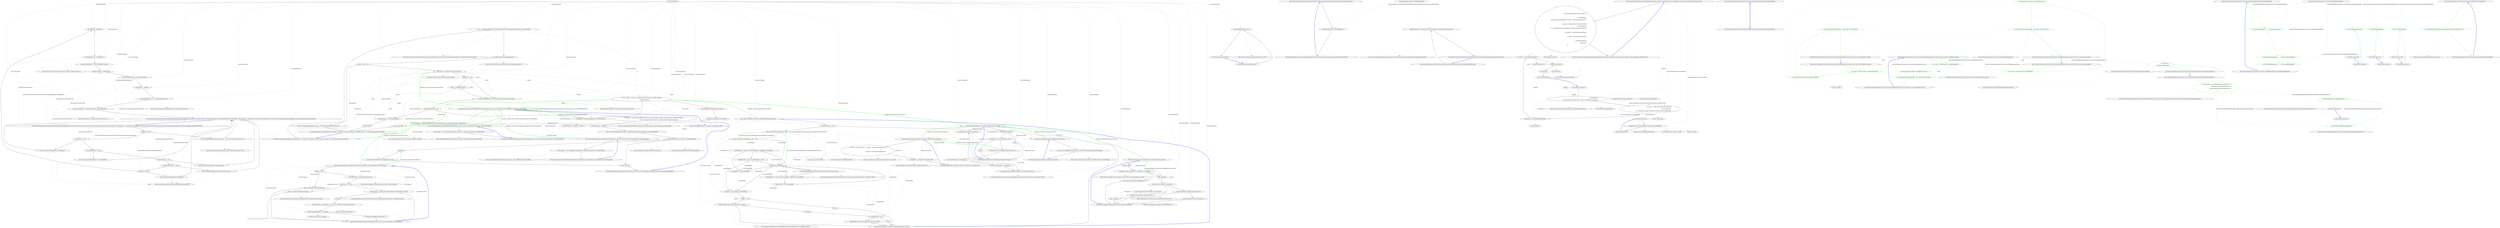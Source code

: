 digraph  {
n155 [label="Nancy.NancyEngine", span=""];
n0 [cluster="Nancy.NancyEngine.NancyEngine(Nancy.Routing.IRequestDispatcher, Nancy.INancyContextFactory, System.Collections.Generic.IEnumerable<Nancy.ErrorHandling.IStatusCodeHandler>, Nancy.Diagnostics.IRequestTracing, Nancy.IStaticContentProvider, Nancy.Responses.Negotiation.IResponseNegotiator, Nancy.Configuration.INancyEnvironment)", label="Entry Nancy.NancyEngine.NancyEngine(Nancy.Routing.IRequestDispatcher, Nancy.INancyContextFactory, System.Collections.Generic.IEnumerable<Nancy.ErrorHandling.IStatusCodeHandler>, Nancy.Diagnostics.IRequestTracing, Nancy.IStaticContentProvider, Nancy.Responses.Negotiation.IResponseNegotiator, Nancy.Configuration.INancyEnvironment)", span="46-46"];
n1 [cluster="Nancy.NancyEngine.NancyEngine(Nancy.Routing.IRequestDispatcher, Nancy.INancyContextFactory, System.Collections.Generic.IEnumerable<Nancy.ErrorHandling.IStatusCodeHandler>, Nancy.Diagnostics.IRequestTracing, Nancy.IStaticContentProvider, Nancy.Responses.Negotiation.IResponseNegotiator, Nancy.Configuration.INancyEnvironment)", label="dispatcher == null", span="54-54"];
n3 [cluster="Nancy.NancyEngine.NancyEngine(Nancy.Routing.IRequestDispatcher, Nancy.INancyContextFactory, System.Collections.Generic.IEnumerable<Nancy.ErrorHandling.IStatusCodeHandler>, Nancy.Diagnostics.IRequestTracing, Nancy.IStaticContentProvider, Nancy.Responses.Negotiation.IResponseNegotiator, Nancy.Configuration.INancyEnvironment)", label="contextFactory == null", span="59-59"];
n5 [cluster="Nancy.NancyEngine.NancyEngine(Nancy.Routing.IRequestDispatcher, Nancy.INancyContextFactory, System.Collections.Generic.IEnumerable<Nancy.ErrorHandling.IStatusCodeHandler>, Nancy.Diagnostics.IRequestTracing, Nancy.IStaticContentProvider, Nancy.Responses.Negotiation.IResponseNegotiator, Nancy.Configuration.INancyEnvironment)", label="statusCodeHandlers == null", span="64-64"];
n7 [cluster="Nancy.NancyEngine.NancyEngine(Nancy.Routing.IRequestDispatcher, Nancy.INancyContextFactory, System.Collections.Generic.IEnumerable<Nancy.ErrorHandling.IStatusCodeHandler>, Nancy.Diagnostics.IRequestTracing, Nancy.IStaticContentProvider, Nancy.Responses.Negotiation.IResponseNegotiator, Nancy.Configuration.INancyEnvironment)", label="requestTracing == null", span="69-69"];
n9 [cluster="Nancy.NancyEngine.NancyEngine(Nancy.Routing.IRequestDispatcher, Nancy.INancyContextFactory, System.Collections.Generic.IEnumerable<Nancy.ErrorHandling.IStatusCodeHandler>, Nancy.Diagnostics.IRequestTracing, Nancy.IStaticContentProvider, Nancy.Responses.Negotiation.IResponseNegotiator, Nancy.Configuration.INancyEnvironment)", label="staticContentProvider == null", span="74-74"];
n11 [cluster="Nancy.NancyEngine.NancyEngine(Nancy.Routing.IRequestDispatcher, Nancy.INancyContextFactory, System.Collections.Generic.IEnumerable<Nancy.ErrorHandling.IStatusCodeHandler>, Nancy.Diagnostics.IRequestTracing, Nancy.IStaticContentProvider, Nancy.Responses.Negotiation.IResponseNegotiator, Nancy.Configuration.INancyEnvironment)", label="negotiator == null", span="79-79"];
n13 [cluster="Nancy.NancyEngine.NancyEngine(Nancy.Routing.IRequestDispatcher, Nancy.INancyContextFactory, System.Collections.Generic.IEnumerable<Nancy.ErrorHandling.IStatusCodeHandler>, Nancy.Diagnostics.IRequestTracing, Nancy.IStaticContentProvider, Nancy.Responses.Negotiation.IResponseNegotiator, Nancy.Configuration.INancyEnvironment)", label="this.dispatcher = dispatcher", span="84-84"];
n14 [cluster="Nancy.NancyEngine.NancyEngine(Nancy.Routing.IRequestDispatcher, Nancy.INancyContextFactory, System.Collections.Generic.IEnumerable<Nancy.ErrorHandling.IStatusCodeHandler>, Nancy.Diagnostics.IRequestTracing, Nancy.IStaticContentProvider, Nancy.Responses.Negotiation.IResponseNegotiator, Nancy.Configuration.INancyEnvironment)", label="this.contextFactory = contextFactory", span="85-85"];
n15 [cluster="Nancy.NancyEngine.NancyEngine(Nancy.Routing.IRequestDispatcher, Nancy.INancyContextFactory, System.Collections.Generic.IEnumerable<Nancy.ErrorHandling.IStatusCodeHandler>, Nancy.Diagnostics.IRequestTracing, Nancy.IStaticContentProvider, Nancy.Responses.Negotiation.IResponseNegotiator, Nancy.Configuration.INancyEnvironment)", label="this.statusCodeHandlers = statusCodeHandlers.ToArray()", span="86-86"];
n16 [cluster="Nancy.NancyEngine.NancyEngine(Nancy.Routing.IRequestDispatcher, Nancy.INancyContextFactory, System.Collections.Generic.IEnumerable<Nancy.ErrorHandling.IStatusCodeHandler>, Nancy.Diagnostics.IRequestTracing, Nancy.IStaticContentProvider, Nancy.Responses.Negotiation.IResponseNegotiator, Nancy.Configuration.INancyEnvironment)", label="this.requestTracing = requestTracing", span="87-87"];
n17 [cluster="Nancy.NancyEngine.NancyEngine(Nancy.Routing.IRequestDispatcher, Nancy.INancyContextFactory, System.Collections.Generic.IEnumerable<Nancy.ErrorHandling.IStatusCodeHandler>, Nancy.Diagnostics.IRequestTracing, Nancy.IStaticContentProvider, Nancy.Responses.Negotiation.IResponseNegotiator, Nancy.Configuration.INancyEnvironment)", label="this.staticContentProvider = staticContentProvider", span="88-88"];
n18 [cluster="Nancy.NancyEngine.NancyEngine(Nancy.Routing.IRequestDispatcher, Nancy.INancyContextFactory, System.Collections.Generic.IEnumerable<Nancy.ErrorHandling.IStatusCodeHandler>, Nancy.Diagnostics.IRequestTracing, Nancy.IStaticContentProvider, Nancy.Responses.Negotiation.IResponseNegotiator, Nancy.Configuration.INancyEnvironment)", label="this.negotiator = negotiator", span="89-89"];
n20 [cluster="Nancy.NancyEngine.NancyEngine(Nancy.Routing.IRequestDispatcher, Nancy.INancyContextFactory, System.Collections.Generic.IEnumerable<Nancy.ErrorHandling.IStatusCodeHandler>, Nancy.Diagnostics.IRequestTracing, Nancy.IStaticContentProvider, Nancy.Responses.Negotiation.IResponseNegotiator, Nancy.Configuration.INancyEnvironment)", label="this.traceConfiguration = environment.GetValue<TraceConfiguration>()", span="91-91"];
n2 [cluster="Nancy.NancyEngine.NancyEngine(Nancy.Routing.IRequestDispatcher, Nancy.INancyContextFactory, System.Collections.Generic.IEnumerable<Nancy.ErrorHandling.IStatusCodeHandler>, Nancy.Diagnostics.IRequestTracing, Nancy.IStaticContentProvider, Nancy.Responses.Negotiation.IResponseNegotiator, Nancy.Configuration.INancyEnvironment)", label="throw new ArgumentNullException(''dispatcher'', ''The resolver parameter cannot be null.'');", span="56-56"];
n4 [cluster="Nancy.NancyEngine.NancyEngine(Nancy.Routing.IRequestDispatcher, Nancy.INancyContextFactory, System.Collections.Generic.IEnumerable<Nancy.ErrorHandling.IStatusCodeHandler>, Nancy.Diagnostics.IRequestTracing, Nancy.IStaticContentProvider, Nancy.Responses.Negotiation.IResponseNegotiator, Nancy.Configuration.INancyEnvironment)", label="throw new ArgumentNullException(''contextFactory'');", span="61-61"];
n6 [cluster="Nancy.NancyEngine.NancyEngine(Nancy.Routing.IRequestDispatcher, Nancy.INancyContextFactory, System.Collections.Generic.IEnumerable<Nancy.ErrorHandling.IStatusCodeHandler>, Nancy.Diagnostics.IRequestTracing, Nancy.IStaticContentProvider, Nancy.Responses.Negotiation.IResponseNegotiator, Nancy.Configuration.INancyEnvironment)", label="throw new ArgumentNullException(''statusCodeHandlers'');", span="66-66"];
n8 [cluster="Nancy.NancyEngine.NancyEngine(Nancy.Routing.IRequestDispatcher, Nancy.INancyContextFactory, System.Collections.Generic.IEnumerable<Nancy.ErrorHandling.IStatusCodeHandler>, Nancy.Diagnostics.IRequestTracing, Nancy.IStaticContentProvider, Nancy.Responses.Negotiation.IResponseNegotiator, Nancy.Configuration.INancyEnvironment)", label="throw new ArgumentNullException(''requestTracing'');", span="71-71"];
n10 [cluster="Nancy.NancyEngine.NancyEngine(Nancy.Routing.IRequestDispatcher, Nancy.INancyContextFactory, System.Collections.Generic.IEnumerable<Nancy.ErrorHandling.IStatusCodeHandler>, Nancy.Diagnostics.IRequestTracing, Nancy.IStaticContentProvider, Nancy.Responses.Negotiation.IResponseNegotiator, Nancy.Configuration.INancyEnvironment)", label="throw new ArgumentNullException(''staticContentProvider'');", span="76-76"];
n12 [cluster="Nancy.NancyEngine.NancyEngine(Nancy.Routing.IRequestDispatcher, Nancy.INancyContextFactory, System.Collections.Generic.IEnumerable<Nancy.ErrorHandling.IStatusCodeHandler>, Nancy.Diagnostics.IRequestTracing, Nancy.IStaticContentProvider, Nancy.Responses.Negotiation.IResponseNegotiator, Nancy.Configuration.INancyEnvironment)", label="throw new ArgumentNullException(''negotiator'');", span="81-81"];
n24 [cluster="System.Collections.Generic.IEnumerable<TSource>.ToArray<TSource>()", label="Entry System.Collections.Generic.IEnumerable<TSource>.ToArray<TSource>()", span="0-0"];
n19 [cluster="Nancy.NancyEngine.NancyEngine(Nancy.Routing.IRequestDispatcher, Nancy.INancyContextFactory, System.Collections.Generic.IEnumerable<Nancy.ErrorHandling.IStatusCodeHandler>, Nancy.Diagnostics.IRequestTracing, Nancy.IStaticContentProvider, Nancy.Responses.Negotiation.IResponseNegotiator, Nancy.Configuration.INancyEnvironment)", label="this.engineDisposedCts = new CancellationTokenSource()", span="90-90"];
n25 [cluster="System.Threading.CancellationTokenSource.CancellationTokenSource()", label="Entry System.Threading.CancellationTokenSource.CancellationTokenSource()", span="0-0"];
n21 [cluster="Nancy.NancyEngine.NancyEngine(Nancy.Routing.IRequestDispatcher, Nancy.INancyContextFactory, System.Collections.Generic.IEnumerable<Nancy.ErrorHandling.IStatusCodeHandler>, Nancy.Diagnostics.IRequestTracing, Nancy.IStaticContentProvider, Nancy.Responses.Negotiation.IResponseNegotiator, Nancy.Configuration.INancyEnvironment)", label="Exit Nancy.NancyEngine.NancyEngine(Nancy.Routing.IRequestDispatcher, Nancy.INancyContextFactory, System.Collections.Generic.IEnumerable<Nancy.ErrorHandling.IStatusCodeHandler>, Nancy.Diagnostics.IRequestTracing, Nancy.IStaticContentProvider, Nancy.Responses.Negotiation.IResponseNegotiator, Nancy.Configuration.INancyEnvironment)", span="46-46"];
n23 [cluster="System.ArgumentNullException.ArgumentNullException(string)", label="Entry System.ArgumentNullException.ArgumentNullException(string)", span="0-0"];
n22 [cluster="System.ArgumentNullException.ArgumentNullException(string, string)", label="Entry System.ArgumentNullException.ArgumentNullException(string, string)", span="0-0"];
n26 [cluster="Nancy.Configuration.INancyEnvironment.GetValue<T>()", label="Entry Nancy.Configuration.INancyEnvironment.GetValue<T>()", span="26-26"];
n27 [cluster="Nancy.NancyEngine.HandleRequest(Nancy.Request, System.Func<Nancy.NancyContext, Nancy.NancyContext>, System.Threading.CancellationToken)", label="Entry Nancy.NancyEngine.HandleRequest(Nancy.Request, System.Func<Nancy.NancyContext, Nancy.NancyContext>, System.Threading.CancellationToken)", span="107-107"];
n28 [cluster="Nancy.NancyEngine.HandleRequest(Nancy.Request, System.Func<Nancy.NancyContext, Nancy.NancyContext>, System.Threading.CancellationToken)", label="var cts = CancellationTokenSource.CreateLinkedTokenSource(this.engineDisposedCts.Token, cancellationToken)", span="109-109"];
n30 [cluster="Nancy.NancyEngine.HandleRequest(Nancy.Request, System.Func<Nancy.NancyContext, Nancy.NancyContext>, System.Threading.CancellationToken)", label="request == null", span="113-113"];
n32 [cluster="Nancy.NancyEngine.HandleRequest(Nancy.Request, System.Func<Nancy.NancyContext, Nancy.NancyContext>, System.Threading.CancellationToken)", label="var context = this.contextFactory.Create(request)", span="118-118"];
n33 [cluster="Nancy.NancyEngine.HandleRequest(Nancy.Request, System.Func<Nancy.NancyContext, Nancy.NancyContext>, System.Threading.CancellationToken)", label="preRequest != null", span="120-120"];
n34 [cluster="Nancy.NancyEngine.HandleRequest(Nancy.Request, System.Func<Nancy.NancyContext, Nancy.NancyContext>, System.Threading.CancellationToken)", label="context = preRequest(context)", span="122-122"];
n29 [cluster="Nancy.NancyEngine.HandleRequest(Nancy.Request, System.Func<Nancy.NancyContext, Nancy.NancyContext>, System.Threading.CancellationToken)", label="cts.Token.ThrowIfCancellationRequested()", span="111-111"];
n45 [cluster="System.Threading.CancellationTokenSource.CreateLinkedTokenSource(System.Threading.CancellationToken, System.Threading.CancellationToken)", label="Entry System.Threading.CancellationTokenSource.CreateLinkedTokenSource(System.Threading.CancellationToken, System.Threading.CancellationToken)", span="0-0"];
n40 [cluster="Nancy.NancyEngine.HandleRequest(Nancy.Request, System.Func<Nancy.NancyContext, Nancy.NancyContext>, System.Threading.CancellationToken)", label="var nancyContext = await this.InvokeRequestLifeCycle(context, cts.Token, pipelines)\r\n                    .ConfigureAwait(false)", span="135-136"];
n46 [cluster="System.Threading.CancellationToken.ThrowIfCancellationRequested()", label="Entry System.Threading.CancellationToken.ThrowIfCancellationRequested()", span="0-0"];
n31 [cluster="Nancy.NancyEngine.HandleRequest(Nancy.Request, System.Func<Nancy.NancyContext, Nancy.NancyContext>, System.Threading.CancellationToken)", label="throw new ArgumentNullException(''request'', ''The request parameter cannot be null.'');", span="115-115"];
n47 [cluster="Nancy.INancyContextFactory.Create(Nancy.Request)", label="Entry Nancy.INancyContextFactory.Create(Nancy.Request)", span="11-11"];
n35 [cluster="Nancy.NancyEngine.HandleRequest(Nancy.Request, System.Func<Nancy.NancyContext, Nancy.NancyContext>, System.Threading.CancellationToken)", label="var staticContentResponse = this.staticContentProvider.GetContent(context)", span="125-125"];
n37 [cluster="Nancy.NancyEngine.HandleRequest(Nancy.Request, System.Func<Nancy.NancyContext, Nancy.NancyContext>, System.Threading.CancellationToken)", label="context.Response = staticContentResponse", span="128-128"];
n38 [cluster="Nancy.NancyEngine.HandleRequest(Nancy.Request, System.Func<Nancy.NancyContext, Nancy.NancyContext>, System.Threading.CancellationToken)", label="return context;", span="130-130"];
n39 [cluster="Nancy.NancyEngine.HandleRequest(Nancy.Request, System.Func<Nancy.NancyContext, Nancy.NancyContext>, System.Threading.CancellationToken)", label="var pipelines = this.RequestPipelinesFactory.Invoke(context)", span="133-133"];
n48 [cluster="System.Func<T, TResult>.Invoke(T)", label="Entry System.Func<T, TResult>.Invoke(T)", span="0-0"];
n36 [cluster="Nancy.NancyEngine.HandleRequest(Nancy.Request, System.Func<Nancy.NancyContext, Nancy.NancyContext>, System.Threading.CancellationToken)", label="staticContentResponse != null", span="126-126"];
n49 [cluster="Nancy.IStaticContentProvider.GetContent(Nancy.NancyContext)", label="Entry Nancy.IStaticContentProvider.GetContent(Nancy.NancyContext)", span="12-12"];
n41 [cluster="Nancy.NancyEngine.HandleRequest(Nancy.Request, System.Func<Nancy.NancyContext, Nancy.NancyContext>, System.Threading.CancellationToken)", label="this.CheckStatusCodeHandler(nancyContext)", span="138-138"];
n50 [cluster="Nancy.NancyEngine.InvokeRequestLifeCycle(Nancy.NancyContext, System.Threading.CancellationToken, Nancy.Bootstrapper.IPipelines)", label="Entry Nancy.NancyEngine.InvokeRequestLifeCycle(Nancy.NancyContext, System.Threading.CancellationToken, Nancy.Bootstrapper.IPipelines)", span="270-270"];
n51 [cluster="System.Threading.Tasks.Task<TResult>.ConfigureAwait(bool)", label="Entry System.Threading.Tasks.Task<TResult>.ConfigureAwait(bool)", span="0-0"];
n42 [cluster="Nancy.NancyEngine.HandleRequest(Nancy.Request, System.Func<Nancy.NancyContext, Nancy.NancyContext>, System.Threading.CancellationToken)", label="this.SaveTraceInformation(nancyContext)", span="140-140"];
n43 [cluster="Nancy.NancyEngine.HandleRequest(Nancy.Request, System.Func<Nancy.NancyContext, Nancy.NancyContext>, System.Threading.CancellationToken)", label="return nancyContext;", span="142-142"];
n52 [cluster="Nancy.NancyEngine.CheckStatusCodeHandler(Nancy.NancyContext)", label="Entry Nancy.NancyEngine.CheckStatusCodeHandler(Nancy.NancyContext)", span="213-213"];
n53 [cluster="Nancy.NancyEngine.SaveTraceInformation(Nancy.NancyContext)", label="Entry Nancy.NancyEngine.SaveTraceInformation(Nancy.NancyContext)", span="154-154"];
n44 [cluster="Nancy.NancyEngine.HandleRequest(Nancy.Request, System.Func<Nancy.NancyContext, Nancy.NancyContext>, System.Threading.CancellationToken)", label="Exit Nancy.NancyEngine.HandleRequest(Nancy.Request, System.Func<Nancy.NancyContext, Nancy.NancyContext>, System.Threading.CancellationToken)", span="107-107"];
n54 [cluster="Nancy.NancyEngine.Dispose()", label="Entry Nancy.NancyEngine.Dispose()", span="149-149"];
n55 [cluster="Nancy.NancyEngine.Dispose()", label="this.engineDisposedCts.Cancel()", span="151-151"];
n56 [cluster="Nancy.NancyEngine.Dispose()", label="Exit Nancy.NancyEngine.Dispose()", span="149-149"];
n57 [cluster="System.Threading.CancellationTokenSource.Cancel()", label="Entry System.Threading.CancellationTokenSource.Cancel()", span="0-0"];
n58 [cluster="Nancy.NancyEngine.SaveTraceInformation(Nancy.NancyContext)", label="!this.EnableTracing(ctx)", span="156-156"];
n60 [cluster="Nancy.NancyEngine.SaveTraceInformation(Nancy.NancyContext)", label="ctx.Request == null || ctx.Response == null", span="161-161"];
n62 [cluster="Nancy.NancyEngine.SaveTraceInformation(Nancy.NancyContext)", label="var sessionGuid = this.GetDiagnosticsSessionGuid(ctx)", span="166-166"];
n63 [cluster="Nancy.NancyEngine.SaveTraceInformation(Nancy.NancyContext)", label="ctx.Trace.RequestData = ctx.Request", span="168-168"];
n64 [cluster="Nancy.NancyEngine.SaveTraceInformation(Nancy.NancyContext)", label="ctx.Trace.ResponseData = ctx.Response", span="169-169"];
n65 [cluster="Nancy.NancyEngine.SaveTraceInformation(Nancy.NancyContext)", label="this.requestTracing.AddRequestDiagnosticToSession(sessionGuid, ctx)", span="171-171"];
n66 [cluster="Nancy.NancyEngine.SaveTraceInformation(Nancy.NancyContext)", label="this.UpdateTraceCookie(ctx, sessionGuid)", span="173-173"];
n59 [cluster="Nancy.NancyEngine.SaveTraceInformation(Nancy.NancyContext)", label="return;", span="158-158"];
n68 [cluster="Nancy.NancyEngine.EnableTracing(Nancy.NancyContext)", label="Entry Nancy.NancyEngine.EnableTracing(Nancy.NancyContext)", span="176-176"];
n61 [cluster="Nancy.NancyEngine.SaveTraceInformation(Nancy.NancyContext)", label="return;", span="163-163"];
n69 [cluster="Nancy.NancyEngine.GetDiagnosticsSessionGuid(Nancy.NancyContext)", label="Entry Nancy.NancyEngine.GetDiagnosticsSessionGuid(Nancy.NancyContext)", span="181-181"];
n70 [cluster="Nancy.Diagnostics.IRequestTracing.AddRequestDiagnosticToSession(System.Guid, Nancy.NancyContext)", label="Entry Nancy.Diagnostics.IRequestTracing.AddRequestDiagnosticToSession(System.Guid, Nancy.NancyContext)", span="15-15"];
n67 [cluster="Nancy.NancyEngine.SaveTraceInformation(Nancy.NancyContext)", label="Exit Nancy.NancyEngine.SaveTraceInformation(Nancy.NancyContext)", span="154-154"];
n71 [cluster="Nancy.NancyEngine.UpdateTraceCookie(Nancy.NancyContext, System.Guid)", label="Entry Nancy.NancyEngine.UpdateTraceCookie(Nancy.NancyContext, System.Guid)", span="203-203"];
n72 [cluster="Nancy.NancyEngine.EnableTracing(Nancy.NancyContext)", label="return this.traceConfiguration.Enabled && !ctx.Items.ContainsKey(DiagnosticsHook.ItemsKey);", span="178-178"];
n73 [cluster="Nancy.NancyEngine.EnableTracing(Nancy.NancyContext)", label="Exit Nancy.NancyEngine.EnableTracing(Nancy.NancyContext)", span="176-176"];
n74 [cluster="System.Collections.Generic.IDictionary<TKey, TValue>.ContainsKey(TKey)", label="Entry System.Collections.Generic.IDictionary<TKey, TValue>.ContainsKey(TKey)", span="0-0"];
n75 [cluster="Nancy.NancyEngine.GetDiagnosticsSessionGuid(Nancy.NancyContext)", label="string sessionId", span="183-183"];
n76 [cluster="Nancy.NancyEngine.GetDiagnosticsSessionGuid(Nancy.NancyContext)", label="!ctx.Request.Cookies.TryGetValue(''__NCTRACE'', out sessionId)", span="184-184"];
n77 [cluster="Nancy.NancyEngine.GetDiagnosticsSessionGuid(Nancy.NancyContext)", label="return this.requestTracing.CreateSession();", span="186-186"];
n78 [cluster="Nancy.NancyEngine.GetDiagnosticsSessionGuid(Nancy.NancyContext)", label="Guid sessionGuid", span="189-189"];
n85 [cluster="System.Collections.Generic.IDictionary<TKey, TValue>.TryGetValue(TKey, out TValue)", label="Entry System.Collections.Generic.IDictionary<TKey, TValue>.TryGetValue(TKey, out TValue)", span="0-0"];
n79 [cluster="Nancy.NancyEngine.GetDiagnosticsSessionGuid(Nancy.NancyContext)", label="!Guid.TryParse(sessionId, out sessionGuid)", span="190-190"];
n80 [cluster="Nancy.NancyEngine.GetDiagnosticsSessionGuid(Nancy.NancyContext)", label="return this.requestTracing.CreateSession();", span="192-192"];
n81 [cluster="Nancy.NancyEngine.GetDiagnosticsSessionGuid(Nancy.NancyContext)", label="!this.requestTracing.IsValidSessionId(sessionGuid)", span="195-195"];
n87 [cluster="System.Guid.TryParse(string, out System.Guid)", label="Entry System.Guid.TryParse(string, out System.Guid)", span="0-0"];
n83 [cluster="Nancy.NancyEngine.GetDiagnosticsSessionGuid(Nancy.NancyContext)", label="return sessionGuid;", span="200-200"];
n82 [cluster="Nancy.NancyEngine.GetDiagnosticsSessionGuid(Nancy.NancyContext)", label="return this.requestTracing.CreateSession();", span="197-197"];
n88 [cluster="Nancy.Diagnostics.IRequestTracing.IsValidSessionId(System.Guid)", label="Entry Nancy.Diagnostics.IRequestTracing.IsValidSessionId(System.Guid)", span="39-39"];
n84 [cluster="Nancy.NancyEngine.GetDiagnosticsSessionGuid(Nancy.NancyContext)", label="Exit Nancy.NancyEngine.GetDiagnosticsSessionGuid(Nancy.NancyContext)", span="181-181"];
n86 [cluster="Nancy.Diagnostics.IRequestTracing.CreateSession()", label="Entry Nancy.Diagnostics.IRequestTracing.CreateSession()", span="26-26"];
n89 [cluster="Nancy.NancyEngine.UpdateTraceCookie(Nancy.NancyContext, System.Guid)", label="var cookie = new NancyCookie(''__NCTRACE'', sessionGuid.ToString(), true)\r\n            {\r\n                Expires = DateTime.Now.AddMinutes(30)\r\n            }", span="205-208"];
n90 [cluster="Nancy.NancyEngine.UpdateTraceCookie(Nancy.NancyContext, System.Guid)", label="ctx.Response = ctx.Response.WithCookie(cookie)", span="210-210"];
n92 [cluster="Nancy.Cookies.NancyCookie.NancyCookie(string, string, bool)", label="Entry Nancy.Cookies.NancyCookie.NancyCookie(string, string, bool)", span="40-40"];
n93 [cluster="System.Guid.ToString()", label="Entry System.Guid.ToString()", span="0-0"];
n94 [cluster="System.DateTime.AddMinutes(double)", label="Entry System.DateTime.AddMinutes(double)", span="0-0"];
n91 [cluster="Nancy.NancyEngine.UpdateTraceCookie(Nancy.NancyContext, System.Guid)", label="Exit Nancy.NancyEngine.UpdateTraceCookie(Nancy.NancyContext, System.Guid)", span="203-203"];
n95 [cluster="Nancy.Response.WithCookie(Nancy.Cookies.INancyCookie)", label="Entry Nancy.Response.WithCookie(Nancy.Cookies.INancyCookie)", span="89-89"];
n96 [cluster="Nancy.NancyEngine.CheckStatusCodeHandler(Nancy.NancyContext)", label="context.Response == null", span="215-215"];
n101 [cluster="Nancy.NancyEngine.CheckStatusCodeHandler(Nancy.NancyContext)", label="!statusCodeHandler.HandlesStatusCode(context.Response.StatusCode, context)", span="225-225"];
n110 [cluster="Nancy.NancyEngine.CheckStatusCodeHandler(Nancy.NancyContext)", label="handler.Handle(context.Response.StatusCode, context)", span="257-257"];
n114 [cluster="Nancy.NancyEngine.CheckStatusCodeHandler(Nancy.NancyContext)", label="defaultHandler.Handle(context.Response.StatusCode, context)", span="266-266"];
n97 [cluster="Nancy.NancyEngine.CheckStatusCodeHandler(Nancy.NancyContext)", label="return;", span="217-217"];
n98 [cluster="Nancy.NancyEngine.CheckStatusCodeHandler(Nancy.NancyContext)", label="IStatusCodeHandler defaultHandler = null", span="220-220"];
n99 [cluster="Nancy.NancyEngine.CheckStatusCodeHandler(Nancy.NancyContext)", label="IStatusCodeHandler customHandler = null", span="221-221"];
n102 [cluster="Nancy.NancyEngine.CheckStatusCodeHandler(Nancy.NancyContext)", label="defaultHandler == null && (statusCodeHandler is DefaultStatusCodeHandler)", span="230-230"];
n106 [cluster="Nancy.NancyEngine.CheckStatusCodeHandler(Nancy.NancyContext)", label="(defaultHandler != null) && (customHandler != null)", span="242-242"];
n107 [cluster="Nancy.NancyEngine.CheckStatusCodeHandler(Nancy.NancyContext)", label="var handler = customHandler ?? defaultHandler", span="248-248"];
n112 [cluster="Nancy.NancyEngine.CheckStatusCodeHandler(Nancy.NancyContext)", label="defaultHandler == null", span="261-261"];
n100 [cluster="Nancy.NancyEngine.CheckStatusCodeHandler(Nancy.NancyContext)", label="this.statusCodeHandlers", span="223-223"];
n104 [cluster="Nancy.NancyEngine.CheckStatusCodeHandler(Nancy.NancyContext)", label="customHandler == null && !(statusCodeHandler is DefaultStatusCodeHandler)", span="236-236"];
n103 [cluster="Nancy.NancyEngine.CheckStatusCodeHandler(Nancy.NancyContext)", label="defaultHandler = statusCodeHandler", span="232-232"];
n105 [cluster="Nancy.NancyEngine.CheckStatusCodeHandler(Nancy.NancyContext)", label="customHandler = statusCodeHandler", span="238-238"];
n116 [cluster="Nancy.ErrorHandling.IStatusCodeHandler.HandlesStatusCode(Nancy.HttpStatusCode, Nancy.NancyContext)", label="Entry Nancy.ErrorHandling.IStatusCodeHandler.HandlesStatusCode(Nancy.HttpStatusCode, Nancy.NancyContext)", span="13-13"];
n108 [cluster="Nancy.NancyEngine.CheckStatusCodeHandler(Nancy.NancyContext)", label="handler == null", span="250-250"];
n109 [cluster="Nancy.NancyEngine.CheckStatusCodeHandler(Nancy.NancyContext)", label="return;", span="252-252"];
n111 [cluster="Nancy.NancyEngine.CheckStatusCodeHandler(Nancy.NancyContext)", label=Exception, span="259-259"];
n115 [cluster="Nancy.NancyEngine.CheckStatusCodeHandler(Nancy.NancyContext)", label="Exit Nancy.NancyEngine.CheckStatusCodeHandler(Nancy.NancyContext)", span="213-213"];
n117 [cluster="Nancy.ErrorHandling.IStatusCodeHandler.Handle(Nancy.HttpStatusCode, Nancy.NancyContext)", label="Entry Nancy.ErrorHandling.IStatusCodeHandler.Handle(Nancy.HttpStatusCode, Nancy.NancyContext)", span="20-20"];
n113 [cluster="Nancy.NancyEngine.CheckStatusCodeHandler(Nancy.NancyContext)", label="throw;", span="263-263"];
n118 [cluster="Nancy.NancyEngine.InvokeRequestLifeCycle(Nancy.NancyContext, System.Threading.CancellationToken, Nancy.Bootstrapper.IPipelines)", label="var response = await InvokePreRequestHook(context, cancellationToken, pipelines.BeforeRequest).ConfigureAwait(false) ??\r\n                               await this.dispatcher.Dispatch(context, cancellationToken).ConfigureAwait(false)", span="274-275"];
n119 [cluster="Nancy.NancyEngine.InvokeRequestLifeCycle(Nancy.NancyContext, System.Threading.CancellationToken, Nancy.Bootstrapper.IPipelines)", label="context.Response = response", span="277-277"];
n120 [cluster="Nancy.NancyEngine.InvokeRequestLifeCycle(Nancy.NancyContext, System.Threading.CancellationToken, Nancy.Bootstrapper.IPipelines)", label="await this.InvokePostRequestHook(context, cancellationToken, pipelines.AfterRequest).ConfigureAwait(false)", span="279-279"];
n121 [cluster="Nancy.NancyEngine.InvokeRequestLifeCycle(Nancy.NancyContext, System.Threading.CancellationToken, Nancy.Bootstrapper.IPipelines)", label="await response.PreExecute(context).ConfigureAwait(false)", span="281-281"];
n123 [cluster="Nancy.NancyEngine.InvokeRequestLifeCycle(Nancy.NancyContext, System.Threading.CancellationToken, Nancy.Bootstrapper.IPipelines)", label="this.InvokeOnErrorHook(context, pipelines.OnError, ex)", span="285-285"];
n124 [cluster="Nancy.NancyEngine.InvokeRequestLifeCycle(Nancy.NancyContext, System.Threading.CancellationToken, Nancy.Bootstrapper.IPipelines)", label="return context;", span="288-288"];
n126 [cluster="Nancy.NancyEngine.InvokePreRequestHook(Nancy.NancyContext, System.Threading.CancellationToken, Nancy.BeforePipeline)", label="Entry Nancy.NancyEngine.InvokePreRequestHook(Nancy.NancyContext, System.Threading.CancellationToken, Nancy.BeforePipeline)", span="291-291"];
n127 [cluster="Nancy.Routing.IRequestDispatcher.Dispatch(Nancy.NancyContext, System.Threading.CancellationToken)", label="Entry Nancy.Routing.IRequestDispatcher.Dispatch(Nancy.NancyContext, System.Threading.CancellationToken)", span="15-15"];
n128 [cluster="Nancy.NancyEngine.InvokePostRequestHook(Nancy.NancyContext, System.Threading.CancellationToken, Nancy.AfterPipeline)", label="Entry Nancy.NancyEngine.InvokePostRequestHook(Nancy.NancyContext, System.Threading.CancellationToken, Nancy.AfterPipeline)", span="296-296"];
n129 [cluster="System.Threading.Tasks.Task.ConfigureAwait(bool)", label="Entry System.Threading.Tasks.Task.ConfigureAwait(bool)", span="0-0"];
n122 [cluster="Nancy.NancyEngine.InvokeRequestLifeCycle(Nancy.NancyContext, System.Threading.CancellationToken, Nancy.Bootstrapper.IPipelines)", label=Exception, span="283-283"];
n130 [cluster="Nancy.Response.PreExecute(Nancy.NancyContext)", label="Entry Nancy.Response.PreExecute(Nancy.NancyContext)", span="92-92"];
n131 [cluster="Nancy.NancyEngine.InvokeOnErrorHook(Nancy.NancyContext, Nancy.ErrorPipeline, System.Exception)", label="Entry Nancy.NancyEngine.InvokeOnErrorHook(Nancy.NancyContext, Nancy.ErrorPipeline, System.Exception)", span="301-301"];
n125 [cluster="Nancy.NancyEngine.InvokeRequestLifeCycle(Nancy.NancyContext, System.Threading.CancellationToken, Nancy.Bootstrapper.IPipelines)", label="Exit Nancy.NancyEngine.InvokeRequestLifeCycle(Nancy.NancyContext, System.Threading.CancellationToken, Nancy.Bootstrapper.IPipelines)", span="270-270"];
n132 [cluster="Nancy.NancyEngine.InvokePreRequestHook(Nancy.NancyContext, System.Threading.CancellationToken, Nancy.BeforePipeline)", label="return pipeline == null ? Task.FromResult<Response>(null) : pipeline.Invoke(context, cancellationToken);", span="293-293"];
n133 [cluster="Nancy.NancyEngine.InvokePreRequestHook(Nancy.NancyContext, System.Threading.CancellationToken, Nancy.BeforePipeline)", label="Exit Nancy.NancyEngine.InvokePreRequestHook(Nancy.NancyContext, System.Threading.CancellationToken, Nancy.BeforePipeline)", span="291-291"];
n134 [cluster="System.Threading.Tasks.Task.FromResult<TResult>(TResult)", label="Entry System.Threading.Tasks.Task.FromResult<TResult>(TResult)", span="0-0"];
n135 [cluster="Nancy.BeforePipeline.Invoke(Nancy.NancyContext, System.Threading.CancellationToken)", label="Entry Nancy.BeforePipeline.Invoke(Nancy.NancyContext, System.Threading.CancellationToken)", span="51-51"];
n136 [cluster="Nancy.NancyEngine.InvokePostRequestHook(Nancy.NancyContext, System.Threading.CancellationToken, Nancy.AfterPipeline)", label="return pipeline == null ? TaskHelpers.CompletedTask : pipeline.Invoke(context, cancellationToken);", span="298-298"];
n137 [cluster="Nancy.NancyEngine.InvokePostRequestHook(Nancy.NancyContext, System.Threading.CancellationToken, Nancy.AfterPipeline)", label="Exit Nancy.NancyEngine.InvokePostRequestHook(Nancy.NancyContext, System.Threading.CancellationToken, Nancy.AfterPipeline)", span="296-296"];
n138 [cluster="Nancy.AfterPipeline.Invoke(Nancy.NancyContext, System.Threading.CancellationToken)", label="Entry Nancy.AfterPipeline.Invoke(Nancy.NancyContext, System.Threading.CancellationToken)", span="98-98"];
n139 [cluster="Nancy.NancyEngine.InvokeOnErrorHook(Nancy.NancyContext, Nancy.ErrorPipeline, System.Exception)", label="pipeline == null", span="305-305"];
n140 [cluster="Nancy.NancyEngine.InvokeOnErrorHook(Nancy.NancyContext, Nancy.ErrorPipeline, System.Exception)", label="throw new RequestExecutionException(ex);", span="307-307"];
n141 [cluster="Nancy.NancyEngine.InvokeOnErrorHook(Nancy.NancyContext, Nancy.ErrorPipeline, System.Exception)", label="var onErrorResult = pipeline.Invoke(context, ex)", span="310-310"];
n143 [cluster="Nancy.NancyEngine.InvokeOnErrorHook(Nancy.NancyContext, Nancy.ErrorPipeline, System.Exception)", label="throw new RequestExecutionException(ex);", span="314-314"];
n144 [cluster="Nancy.NancyEngine.InvokeOnErrorHook(Nancy.NancyContext, Nancy.ErrorPipeline, System.Exception)", label="context.Response = this.negotiator.NegotiateResponse(onErrorResult, context)", span="317-317"];
n146 [cluster="Nancy.NancyEngine.InvokeOnErrorHook(Nancy.NancyContext, Nancy.ErrorPipeline, System.Exception)", label="context.Response = new Response { StatusCode = HttpStatusCode.InternalServerError }", span="321-321"];
n147 [cluster="Nancy.NancyEngine.InvokeOnErrorHook(Nancy.NancyContext, Nancy.ErrorPipeline, System.Exception)", label="context.Items[ERROR_KEY] = e.ToString()", span="322-322"];
n148 [cluster="Nancy.NancyEngine.InvokeOnErrorHook(Nancy.NancyContext, Nancy.ErrorPipeline, System.Exception)", label="context.Items[ERROR_EXCEPTION] = e", span="323-323"];
n142 [cluster="Nancy.NancyEngine.InvokeOnErrorHook(Nancy.NancyContext, Nancy.ErrorPipeline, System.Exception)", label="onErrorResult == null", span="312-312"];
n151 [cluster="Nancy.ErrorPipeline.Invoke(Nancy.NancyContext, System.Exception)", label="Entry Nancy.ErrorPipeline.Invoke(Nancy.NancyContext, System.Exception)", span="67-67"];
n145 [cluster="Nancy.NancyEngine.InvokeOnErrorHook(Nancy.NancyContext, Nancy.ErrorPipeline, System.Exception)", label=Exception, span="319-319"];
n149 [cluster="Nancy.NancyEngine.InvokeOnErrorHook(Nancy.NancyContext, Nancy.ErrorPipeline, System.Exception)", label="Exit Nancy.NancyEngine.InvokeOnErrorHook(Nancy.NancyContext, Nancy.ErrorPipeline, System.Exception)", span="301-301"];
n152 [cluster="Nancy.Responses.Negotiation.IResponseNegotiator.NegotiateResponse(dynamic, Nancy.NancyContext)", label="Entry Nancy.Responses.Negotiation.IResponseNegotiator.NegotiateResponse(dynamic, Nancy.NancyContext)", span="13-13"];
n153 [cluster="Nancy.Response.Response()", label="Entry Nancy.Response.Response()", span="30-30"];
n154 [cluster="System.Exception.ToString()", label="Entry System.Exception.ToString()", span="0-0"];
n150 [cluster="Nancy.RequestExecutionException.RequestExecutionException(System.Exception)", label="Entry Nancy.RequestExecutionException.RequestExecutionException(System.Exception)", span="15-15"];
m0_0 [cluster="Nancy.ViewEngines.DotLiquid.DotLiquidViewEngine.DotLiquidViewEngine(Nancy.ViewEngines.DotLiquid.IFileSystemFactory)", file="DotLiquidViewEngine.cs", label="Entry Nancy.ViewEngines.DotLiquid.DotLiquidViewEngine.DotLiquidViewEngine(Nancy.ViewEngines.DotLiquid.IFileSystemFactory)", span="19-19"];
m0_1 [cluster="Nancy.ViewEngines.DotLiquid.DotLiquidViewEngine.DotLiquidViewEngine(Nancy.ViewEngines.DotLiquid.IFileSystemFactory)", file="DotLiquidViewEngine.cs", label="this.fileSystemFactory = fileSystemFactory", span="21-21"];
m0_2 [cluster="Nancy.ViewEngines.DotLiquid.DotLiquidViewEngine.DotLiquidViewEngine(Nancy.ViewEngines.DotLiquid.IFileSystemFactory)", file="DotLiquidViewEngine.cs", label="Exit Nancy.ViewEngines.DotLiquid.DotLiquidViewEngine.DotLiquidViewEngine(Nancy.ViewEngines.DotLiquid.IFileSystemFactory)", span="19-19"];
m0_23 [cluster="StreamWriter.cstr", file="DotLiquidViewEngine.cs", label="Entry StreamWriter.cstr", span=""];
m0_31 [cluster="Unk.Parse", file="DotLiquidViewEngine.cs", label="Entry Unk.Parse", span=""];
m0_3 [cluster="Nancy.ViewEngines.DotLiquid.DotLiquidViewEngine.Initialize(Nancy.ViewEngines.ViewEngineStartupContext)", file="DotLiquidViewEngine.cs", label="Entry Nancy.ViewEngines.DotLiquid.DotLiquidViewEngine.Initialize(Nancy.ViewEngines.ViewEngineStartupContext)", span="38-38"];
m0_4 [cluster="Nancy.ViewEngines.DotLiquid.DotLiquidViewEngine.Initialize(Nancy.ViewEngines.ViewEngineStartupContext)", file="DotLiquidViewEngine.cs", label="Template.FileSystem = this.fileSystemFactory.GetFileSystem(viewEngineStartupContext)", span="40-40"];
m0_5 [cluster="Nancy.ViewEngines.DotLiquid.DotLiquidViewEngine.Initialize(Nancy.ViewEngines.ViewEngineStartupContext)", file="DotLiquidViewEngine.cs", label="Exit Nancy.ViewEngines.DotLiquid.DotLiquidViewEngine.Initialize(Nancy.ViewEngines.ViewEngineStartupContext)", span="38-38"];
m0_25 [cluster="System.IO.StreamWriter.Flush()", file="DotLiquidViewEngine.cs", label="Entry System.IO.StreamWriter.Flush()", span="0-0"];
m0_19 [cluster="Nancy.ViewEngines.DotLiquid.DynamicDrop.DynamicDrop(dynamic)", file="DotLiquidViewEngine.cs", label="Entry Nancy.ViewEngines.DotLiquid.DynamicDrop.DynamicDrop(dynamic)", span="15-15"];
m0_30 [cluster="System.IO.TextReader.ReadToEnd()", file="DotLiquidViewEngine.cs", label="Entry System.IO.TextReader.ReadToEnd()", span="0-0"];
m0_7 [cluster="Nancy.ViewEngines.DotLiquid.DotLiquidViewEngine.RenderView(Nancy.ViewEngines.ViewLocationResult, dynamic, Nancy.ViewEngines.IRenderContext)", file="DotLiquidViewEngine.cs", label="Entry Nancy.ViewEngines.DotLiquid.DotLiquidViewEngine.RenderView(Nancy.ViewEngines.ViewLocationResult, dynamic, Nancy.ViewEngines.IRenderContext)", span="50-50"];
m0_8 [cluster="Nancy.ViewEngines.DotLiquid.DotLiquidViewEngine.RenderView(Nancy.ViewEngines.ViewLocationResult, dynamic, Nancy.ViewEngines.IRenderContext)", file="DotLiquidViewEngine.cs", label="return new HtmlResponse(contents: stream =>\r\n            {\r\n                var hashedModel =\r\n                    Hash.FromAnonymousObject(new { model = new DynamicDrop(model) });\r\n\r\n                var parsed = renderContext.ViewCache.GetOrAdd(\r\n                    viewLocationResult,\r\n                    x => Template.Parse(viewLocationResult.Contents.Invoke().ReadToEnd()));\r\n\r\n                var rendered = parsed.Render(hashedModel);\r\n\r\n                var writer = new StreamWriter(stream);\r\n\r\n                writer.Write(rendered);\r\n                writer.Flush();\r\n            });", span="52-67"];
m0_9 [cluster="Nancy.ViewEngines.DotLiquid.DotLiquidViewEngine.RenderView(Nancy.ViewEngines.ViewLocationResult, dynamic, Nancy.ViewEngines.IRenderContext)", file="DotLiquidViewEngine.cs", label="Exit Nancy.ViewEngines.DotLiquid.DotLiquidViewEngine.RenderView(Nancy.ViewEngines.ViewLocationResult, dynamic, Nancy.ViewEngines.IRenderContext)", span="50-50"];
m0_20 [cluster="Unk.FromAnonymousObject", file="DotLiquidViewEngine.cs", label="Entry Unk.FromAnonymousObject", span=""];
m0_22 [cluster="Unk.Render", file="DotLiquidViewEngine.cs", label="Entry Unk.Render", span=""];
m0_21 [cluster="Unk.GetOrAdd", file="DotLiquidViewEngine.cs", label="Entry Unk.GetOrAdd", span=""];
m0_26 [cluster="lambda expression", file="DotLiquidViewEngine.cs", label="Entry lambda expression", span="59-59"];
m0_12 [cluster="lambda expression", file="DotLiquidViewEngine.cs", label="var hashedModel =\r\n                    Hash.FromAnonymousObject(new { model = new DynamicDrop(model) })", span="54-55"];
m0_13 [cluster="lambda expression", file="DotLiquidViewEngine.cs", label="var parsed = renderContext.ViewCache.GetOrAdd(\r\n                    viewLocationResult,\r\n                    x => Template.Parse(viewLocationResult.Contents.Invoke().ReadToEnd()))", span="57-59"];
m0_27 [cluster="lambda expression", file="DotLiquidViewEngine.cs", label="Template.Parse(viewLocationResult.Contents.Invoke().ReadToEnd())", span="59-59"];
m0_15 [cluster="lambda expression", file="DotLiquidViewEngine.cs", label="var writer = new StreamWriter(stream)", span="63-63"];
m0_11 [cluster="lambda expression", file="DotLiquidViewEngine.cs", label="Entry lambda expression", span="52-67"];
m0_14 [cluster="lambda expression", file="DotLiquidViewEngine.cs", label="var rendered = parsed.Render(hashedModel)", span="61-61"];
m0_16 [cluster="lambda expression", file="DotLiquidViewEngine.cs", label="writer.Write(rendered)", span="65-65"];
m0_17 [cluster="lambda expression", file="DotLiquidViewEngine.cs", label="writer.Flush()", span="66-66"];
m0_18 [cluster="lambda expression", file="DotLiquidViewEngine.cs", label="Exit lambda expression", span="52-67"];
m0_28 [cluster="lambda expression", file="DotLiquidViewEngine.cs", label="Exit lambda expression", span="59-59"];
m0_6 [cluster="Nancy.ViewEngines.DotLiquid.IFileSystemFactory.GetFileSystem(Nancy.ViewEngines.ViewEngineStartupContext)", file="DotLiquidViewEngine.cs", label="Entry Nancy.ViewEngines.DotLiquid.IFileSystemFactory.GetFileSystem(Nancy.ViewEngines.ViewEngineStartupContext)", span="14-14"];
m0_29 [cluster="System.Func<TResult>.Invoke()", file="DotLiquidViewEngine.cs", label="Entry System.Func<TResult>.Invoke()", span="0-0"];
m0_10 [cluster="HtmlResponse.cstr", file="DotLiquidViewEngine.cs", label="Entry HtmlResponse.cstr", span=""];
m0_24 [cluster="Unk.Write", file="DotLiquidViewEngine.cs", label="Entry Unk.Write", span=""];
m0_32 [file="DotLiquidViewEngine.cs", label="Nancy.ViewEngines.DotLiquid.DotLiquidViewEngine", span=""];
m0_33 [file="DotLiquidViewEngine.cs", label=dynamic, span=""];
m0_34 [file="DotLiquidViewEngine.cs", label="Nancy.ViewEngines.ViewLocationResult", span=""];
m0_35 [file="DotLiquidViewEngine.cs", label="Nancy.ViewEngines.IRenderContext", span=""];
m1_0 [cluster="Nancy.ViewEngines.DotLiquid.DotLiquidViewEngineStartup.Initialize(Nancy.Bootstrapper.IPipelines)", file="DotLiquidViewEngineStartup.cs", label="Entry Nancy.ViewEngines.DotLiquid.DotLiquidViewEngineStartup.Initialize(Nancy.Bootstrapper.IPipelines)", span="38-38"];
m1_1 [cluster="Nancy.ViewEngines.DotLiquid.DotLiquidViewEngineStartup.Initialize(Nancy.Bootstrapper.IPipelines)", file="DotLiquidViewEngineStartup.cs", label="Exit Nancy.ViewEngines.DotLiquid.DotLiquidViewEngineStartup.Initialize(Nancy.Bootstrapper.IPipelines)", span="38-38"];
m2_20 [cluster="Nancy.ViewEngines.DotLiquid.Tests.Functional.PartialRenderingFixture.Should_render_view_with_singlequoted_partial()", file="PartialRenderingFixture.cs", label="Entry Nancy.ViewEngines.DotLiquid.Tests.Functional.PartialRenderingFixture.Should_render_view_with_singlequoted_partial()", span="33-33"];
m2_21 [cluster="Nancy.ViewEngines.DotLiquid.Tests.Functional.PartialRenderingFixture.Should_render_view_with_singlequoted_partial()", color=green, community=0, file="PartialRenderingFixture.cs", label="23: var result = this.browser.Get(''/singlequotedpartial'')", span="37-37"];
m2_22 [cluster="Nancy.ViewEngines.DotLiquid.Tests.Functional.PartialRenderingFixture.Should_render_view_with_singlequoted_partial()", color=green, community=0, file="PartialRenderingFixture.cs", label="23: Assert.Equal(result.StatusCode, HttpStatusCode.OK)", span="40-40"];
m2_23 [cluster="Nancy.ViewEngines.DotLiquid.Tests.Functional.PartialRenderingFixture.Should_render_view_with_singlequoted_partial()", color=green, community=0, file="PartialRenderingFixture.cs", label="7: Assert.Equal(result.Body.AsString(), ''This content is from the partial'')", span="41-41"];
m2_24 [cluster="Nancy.ViewEngines.DotLiquid.Tests.Functional.PartialRenderingFixture.Should_render_view_with_singlequoted_partial()", file="PartialRenderingFixture.cs", label="Exit Nancy.ViewEngines.DotLiquid.Tests.Functional.PartialRenderingFixture.Should_render_view_with_singlequoted_partial()", span="33-33"];
m2_0 [cluster="Nancy.ViewEngines.DotLiquid.Tests.Functional.PartialRenderingFixture.PartialRenderingFixture()", file="PartialRenderingFixture.cs", label="Entry Nancy.ViewEngines.DotLiquid.Tests.Functional.PartialRenderingFixture.PartialRenderingFixture()", span="9-9"];
m2_1 [cluster="Nancy.ViewEngines.DotLiquid.Tests.Functional.PartialRenderingFixture.PartialRenderingFixture()", color=green, community=0, file="PartialRenderingFixture.cs", label="2: var bootstrapper = new ConfigurableBootstrapper(with =>{\r\n                with.Module<PartialRenderingModule>();\r\n                with.RootPathProvider<RootPathProvider>();\r\n            })", span="11-14"];
m2_2 [cluster="Nancy.ViewEngines.DotLiquid.Tests.Functional.PartialRenderingFixture.PartialRenderingFixture()", color=green, community=0, file="PartialRenderingFixture.cs", label="27: this.browser =\r\n                new Browser(bootstrapper)", span="16-17"];
m2_3 [cluster="Nancy.ViewEngines.DotLiquid.Tests.Functional.PartialRenderingFixture.PartialRenderingFixture()", file="PartialRenderingFixture.cs", label="Exit Nancy.ViewEngines.DotLiquid.Tests.Functional.PartialRenderingFixture.PartialRenderingFixture()", span="9-9"];
m2_25 [cluster="Nancy.ViewEngines.DotLiquid.Tests.Functional.PartialRenderingFixture.Should_render_view_with_doublequoted_partial()", file="PartialRenderingFixture.cs", label="Entry Nancy.ViewEngines.DotLiquid.Tests.Functional.PartialRenderingFixture.Should_render_view_with_doublequoted_partial()", span="45-45"];
m2_26 [cluster="Nancy.ViewEngines.DotLiquid.Tests.Functional.PartialRenderingFixture.Should_render_view_with_doublequoted_partial()", color=green, community=0, file="PartialRenderingFixture.cs", label="23: var result = this.browser.Get(''/doublequotedpartial'')", span="49-49"];
m2_27 [cluster="Nancy.ViewEngines.DotLiquid.Tests.Functional.PartialRenderingFixture.Should_render_view_with_doublequoted_partial()", color=green, community=0, file="PartialRenderingFixture.cs", label="7: Assert.Equal(result.StatusCode, HttpStatusCode.OK)", span="52-52"];
m2_28 [cluster="Nancy.ViewEngines.DotLiquid.Tests.Functional.PartialRenderingFixture.Should_render_view_with_doublequoted_partial()", color=green, community=0, file="PartialRenderingFixture.cs", label="17: Assert.Equal(result.Body.AsString(), ''This content is from the partial'')", span="53-53"];
m2_29 [cluster="Nancy.ViewEngines.DotLiquid.Tests.Functional.PartialRenderingFixture.Should_render_view_with_doublequoted_partial()", file="PartialRenderingFixture.cs", label="Exit Nancy.ViewEngines.DotLiquid.Tests.Functional.PartialRenderingFixture.Should_render_view_with_doublequoted_partial()", span="45-45"];
m2_12 [cluster="Nancy.ViewEngines.DotLiquid.Tests.Functional.PartialRenderingFixture.Should_render_view_with_unquoted_partial()", file="PartialRenderingFixture.cs", label="Entry Nancy.ViewEngines.DotLiquid.Tests.Functional.PartialRenderingFixture.Should_render_view_with_unquoted_partial()", span="21-21"];
m2_13 [cluster="Nancy.ViewEngines.DotLiquid.Tests.Functional.PartialRenderingFixture.Should_render_view_with_unquoted_partial()", color=green, community=0, file="PartialRenderingFixture.cs", label="23: var result = this.browser.Get(''/unquotedpartial'')", span="25-25"];
m2_14 [cluster="Nancy.ViewEngines.DotLiquid.Tests.Functional.PartialRenderingFixture.Should_render_view_with_unquoted_partial()", color=green, community=0, file="PartialRenderingFixture.cs", label="7: Assert.Equal(result.StatusCode, HttpStatusCode.OK)", span="28-28"];
m2_15 [cluster="Nancy.ViewEngines.DotLiquid.Tests.Functional.PartialRenderingFixture.Should_render_view_with_unquoted_partial()", color=green, community=0, file="PartialRenderingFixture.cs", label="17: Assert.Equal(result.Body.AsString(), ''This content is from the partial'')", span="29-29"];
m2_16 [cluster="Nancy.ViewEngines.DotLiquid.Tests.Functional.PartialRenderingFixture.Should_render_view_with_unquoted_partial()", file="PartialRenderingFixture.cs", label="Exit Nancy.ViewEngines.DotLiquid.Tests.Functional.PartialRenderingFixture.Should_render_view_with_unquoted_partial()", span="21-21"];
m2_17 [cluster="Nancy.Testing.Browser.Get(string, System.Action<Nancy.Testing.BrowserContext>)", file="PartialRenderingFixture.cs", label="Entry Nancy.Testing.Browser.Get(string, System.Action<Nancy.Testing.BrowserContext>)", span="50-50"];
m2_19 [cluster="Nancy.Testing.BrowserResponseBodyWrapper.AsString()", file="PartialRenderingFixture.cs", label="Entry Nancy.Testing.BrowserResponseBodyWrapper.AsString()", span="30-30"];
m2_4 [cluster="Nancy.Testing.ConfigurableBootstrapper.ConfigurableBootstrapper(System.Action<Nancy.Testing.ConfigurableBootstrapper.ConfigurableBoostrapperConfigurator>)", file="PartialRenderingFixture.cs", label="Entry Nancy.Testing.ConfigurableBootstrapper.ConfigurableBootstrapper(System.Action<Nancy.Testing.ConfigurableBootstrapper.ConfigurableBoostrapperConfigurator>)", span="40-40"];
m2_18 [cluster="Unk.Equal", file="PartialRenderingFixture.cs", label="Entry Unk.Equal", span=""];
m2_11 [cluster="Nancy.Testing.ConfigurableBootstrapper.ConfigurableBoostrapperConfigurator.RootPathProvider<T>()", file="PartialRenderingFixture.cs", label="Entry Nancy.Testing.ConfigurableBootstrapper.ConfigurableBoostrapperConfigurator.RootPathProvider<T>()", span="813-813"];
m2_30 [cluster="Nancy.ViewEngines.DotLiquid.Tests.Functional.PartialRenderingModule.PartialRenderingModule()", file="PartialRenderingFixture.cs", label="Entry Nancy.ViewEngines.DotLiquid.Tests.Functional.PartialRenderingModule.PartialRenderingModule()", span="59-59"];
m2_31 [cluster="Nancy.ViewEngines.DotLiquid.Tests.Functional.PartialRenderingModule.PartialRenderingModule()", color=green, community=0, file="PartialRenderingFixture.cs", label="14: Get[''/unquotedpartial''] = _ => View[''unquotedpartial'']", span="61-61"];
m2_32 [cluster="Nancy.ViewEngines.DotLiquid.Tests.Functional.PartialRenderingModule.PartialRenderingModule()", color=green, community=0, file="PartialRenderingFixture.cs", label="14: Get[''/doublequotedpartial''] = _ => View[''doublequotedpartial'']", span="63-63"];
m2_33 [cluster="Nancy.ViewEngines.DotLiquid.Tests.Functional.PartialRenderingModule.PartialRenderingModule()", color=green, community=0, file="PartialRenderingFixture.cs", label="11: Get[''/singlequotedpartial''] = _ => View[''singlequotedpartial'']", span="65-65"];
m2_34 [cluster="Nancy.ViewEngines.DotLiquid.Tests.Functional.PartialRenderingModule.PartialRenderingModule()", file="PartialRenderingFixture.cs", label="Exit Nancy.ViewEngines.DotLiquid.Tests.Functional.PartialRenderingModule.PartialRenderingModule()", span="59-59"];
m2_41 [cluster="lambda expression", file="PartialRenderingFixture.cs", label="Entry lambda expression", span="65-65"];
m2_7 [cluster="lambda expression", color=green, community=0, file="PartialRenderingFixture.cs", label="2: with.Module<PartialRenderingModule>()", span="12-12"];
m2_8 [cluster="lambda expression", color=green, community=0, file="PartialRenderingFixture.cs", label="2: with.RootPathProvider<RootPathProvider>()", span="13-13"];
m2_6 [cluster="lambda expression", file="PartialRenderingFixture.cs", label="Entry lambda expression", span="11-14"];
m2_9 [cluster="lambda expression", file="PartialRenderingFixture.cs", label="Exit lambda expression", span="11-14"];
m2_36 [cluster="lambda expression", color=green, community=0, file="PartialRenderingFixture.cs", label="20: View[''unquotedpartial'']", span="61-61"];
m2_35 [cluster="lambda expression", file="PartialRenderingFixture.cs", label="Entry lambda expression", span="61-61"];
m2_37 [cluster="lambda expression", file="PartialRenderingFixture.cs", label="Exit lambda expression", span="61-61"];
m2_39 [cluster="lambda expression", color=green, community=0, file="PartialRenderingFixture.cs", label="18: View[''doublequotedpartial'']", span="63-63"];
m2_38 [cluster="lambda expression", file="PartialRenderingFixture.cs", label="Entry lambda expression", span="63-63"];
m2_40 [cluster="lambda expression", file="PartialRenderingFixture.cs", label="Exit lambda expression", span="63-63"];
m2_42 [cluster="lambda expression", color=green, community=0, file="PartialRenderingFixture.cs", label="5: View[''singlequotedpartial'']", span="65-65"];
m2_43 [cluster="lambda expression", file="PartialRenderingFixture.cs", label="Exit lambda expression", span="65-65"];
m2_10 [cluster="Nancy.Testing.ConfigurableBootstrapper.ConfigurableBoostrapperConfigurator.Module<T>()", file="PartialRenderingFixture.cs", label="Entry Nancy.Testing.ConfigurableBootstrapper.ConfigurableBoostrapperConfigurator.Module<T>()", span="616-616"];
m2_5 [cluster="Nancy.Testing.Browser.Browser(Nancy.Bootstrapper.INancyBootstrapper)", file="PartialRenderingFixture.cs", label="Entry Nancy.Testing.Browser.Browser(Nancy.Bootstrapper.INancyBootstrapper)", span="26-26"];
m2_44 [file="PartialRenderingFixture.cs", label="Nancy.ViewEngines.DotLiquid.Tests.Functional.PartialRenderingFixture", span=""];
m2_45 [file="PartialRenderingFixture.cs", label="Nancy.ViewEngines.DotLiquid.Tests.Functional.PartialRenderingModule", span=""];
m3_0 [cluster="Nancy.ViewEngines.DotLiquid.Tests.Functional.RootPathProvider.GetRootPath()", file="RootPathProvider.cs", label="Entry Nancy.ViewEngines.DotLiquid.Tests.Functional.RootPathProvider.GetRootPath()", span="10-10"];
m3_1 [cluster="Nancy.ViewEngines.DotLiquid.Tests.Functional.RootPathProvider.GetRootPath()", color=green, community=0, file="RootPathProvider.cs", label="13: return PathHelper.GetParent(typeof (RootPathProvider).Assembly.Location, 3);", span="12-12"];
m3_2 [cluster="Nancy.ViewEngines.DotLiquid.Tests.Functional.RootPathProvider.GetRootPath()", file="RootPathProvider.cs", label="Exit Nancy.ViewEngines.DotLiquid.Tests.Functional.RootPathProvider.GetRootPath()", span="10-10"];
m3_3 [cluster="Nancy.Testing.PathHelper.GetParent(string, int)", file="RootPathProvider.cs", label="Entry Nancy.Testing.PathHelper.GetParent(string, int)", span="14-14"];
n155 -> n13  [color=darkseagreen4, key=1, label="Nancy.NancyEngine", style=dashed];
n155 -> n14  [color=darkseagreen4, key=1, label="Nancy.NancyEngine", style=dashed];
n155 -> n15  [color=darkseagreen4, key=1, label="Nancy.NancyEngine", style=dashed];
n155 -> n16  [color=darkseagreen4, key=1, label="Nancy.NancyEngine", style=dashed];
n155 -> n17  [color=darkseagreen4, key=1, label="Nancy.NancyEngine", style=dashed];
n155 -> n18  [color=darkseagreen4, key=1, label="Nancy.NancyEngine", style=dashed];
n155 -> n19  [color=darkseagreen4, key=1, label="Nancy.NancyEngine", style=dashed];
n155 -> n20  [color=darkseagreen4, key=1, label="Nancy.NancyEngine", style=dashed];
n155 -> n28  [color=darkseagreen4, key=1, label="Nancy.NancyEngine", style=dashed];
n155 -> n32  [color=darkseagreen4, key=1, label="Nancy.NancyEngine", style=dashed];
n155 -> n35  [color=darkseagreen4, key=1, label="Nancy.NancyEngine", style=dashed];
n155 -> n39  [color=darkseagreen4, key=1, label="Nancy.NancyEngine", style=dashed];
n155 -> n40  [color=darkseagreen4, key=1, label="Nancy.NancyEngine", style=dashed];
n155 -> n41  [color=darkseagreen4, key=1, label="Nancy.NancyEngine", style=dashed];
n155 -> n42  [color=darkseagreen4, key=1, label="Nancy.NancyEngine", style=dashed];
n155 -> n55  [color=darkseagreen4, key=1, label="Nancy.NancyEngine", style=dashed];
n155 -> n58  [color=darkseagreen4, key=1, label="Nancy.NancyEngine", style=dashed];
n155 -> n62  [color=darkseagreen4, key=1, label="Nancy.NancyEngine", style=dashed];
n155 -> n65  [color=darkseagreen4, key=1, label="Nancy.NancyEngine", style=dashed];
n155 -> n66  [color=darkseagreen4, key=1, label="Nancy.NancyEngine", style=dashed];
n155 -> n72  [color=darkseagreen4, key=1, label="Nancy.NancyEngine", style=dashed];
n155 -> n77  [color=darkseagreen4, key=1, label="Nancy.NancyEngine", style=dashed];
n155 -> n80  [color=darkseagreen4, key=1, label="Nancy.NancyEngine", style=dashed];
n155 -> n81  [color=darkseagreen4, key=1, label="Nancy.NancyEngine", style=dashed];
n155 -> n82  [color=darkseagreen4, key=1, label="Nancy.NancyEngine", style=dashed];
n155 -> n100  [color=darkseagreen4, key=1, label="Nancy.NancyEngine", style=dashed];
n155 -> n118  [color=darkseagreen4, key=1, label="Nancy.NancyEngine", style=dashed];
n155 -> n120  [color=darkseagreen4, key=1, label="Nancy.NancyEngine", style=dashed];
n155 -> n123  [color=darkseagreen4, key=1, label="Nancy.NancyEngine", style=dashed];
n155 -> n144  [color=darkseagreen4, key=1, label="Nancy.NancyEngine", style=dashed];
n0 -> n1  [key=0, style=solid];
n0 -> n3  [color=darkseagreen4, key=1, label="Nancy.INancyContextFactory", style=dashed];
n0 -> n5  [color=darkseagreen4, key=1, label="System.Collections.Generic.IEnumerable<Nancy.ErrorHandling.IStatusCodeHandler>", style=dashed];
n0 -> n7  [color=darkseagreen4, key=1, label="Nancy.Diagnostics.IRequestTracing", style=dashed];
n0 -> n9  [color=darkseagreen4, key=1, label="Nancy.IStaticContentProvider", style=dashed];
n0 -> n11  [color=darkseagreen4, key=1, label="Nancy.Responses.Negotiation.IResponseNegotiator", style=dashed];
n0 -> n13  [color=darkseagreen4, key=1, label="Nancy.Routing.IRequestDispatcher", style=dashed];
n0 -> n14  [color=darkseagreen4, key=1, label="Nancy.INancyContextFactory", style=dashed];
n0 -> n15  [color=darkseagreen4, key=1, label="System.Collections.Generic.IEnumerable<Nancy.ErrorHandling.IStatusCodeHandler>", style=dashed];
n0 -> n16  [color=darkseagreen4, key=1, label="Nancy.Diagnostics.IRequestTracing", style=dashed];
n0 -> n17  [color=darkseagreen4, key=1, label="Nancy.IStaticContentProvider", style=dashed];
n0 -> n18  [color=darkseagreen4, key=1, label="Nancy.Responses.Negotiation.IResponseNegotiator", style=dashed];
n0 -> n20  [color=darkseagreen4, key=1, label="Nancy.Configuration.INancyEnvironment", style=dashed];
n1 -> n2  [key=0, style=solid];
n1 -> n3  [key=0, style=solid];
n3 -> n4  [key=0, style=solid];
n3 -> n5  [key=0, style=solid];
n5 -> n6  [key=0, style=solid];
n5 -> n7  [key=0, style=solid];
n7 -> n8  [key=0, style=solid];
n7 -> n9  [key=0, style=solid];
n9 -> n10  [key=0, style=solid];
n9 -> n11  [key=0, style=solid];
n11 -> n12  [key=0, style=solid];
n11 -> n13  [key=0, style=solid];
n13 -> n14  [key=0, style=solid];
n14 -> n15  [key=0, style=solid];
n15 -> n16  [key=0, style=solid];
n15 -> n24  [key=2, style=dotted];
n16 -> n17  [key=0, style=solid];
n17 -> n18  [key=0, style=solid];
n18 -> n19  [key=0, style=solid];
n20 -> n21  [key=0, style=solid];
n20 -> n26  [key=2, style=dotted];
n2 -> n21  [key=0, style=solid];
n2 -> n22  [key=2, style=dotted];
n4 -> n21  [key=0, style=solid];
n4 -> n23  [key=2, style=dotted];
n6 -> n21  [key=0, style=solid];
n6 -> n23  [key=2, style=dotted];
n8 -> n21  [key=0, style=solid];
n8 -> n23  [key=2, style=dotted];
n10 -> n21  [key=0, style=solid];
n10 -> n23  [key=2, style=dotted];
n12 -> n21  [key=0, style=solid];
n12 -> n23  [key=2, style=dotted];
n19 -> n20  [key=0, style=solid];
n19 -> n25  [key=2, style=dotted];
n21 -> n0  [color=blue, key=0, style=bold];
n27 -> n28  [key=0, style=solid];
n27 -> n30  [color=darkseagreen4, key=1, label="Nancy.Request", style=dashed];
n27 -> n32  [color=darkseagreen4, key=1, label="Nancy.Request", style=dashed];
n27 -> n33  [color=darkseagreen4, key=1, label="System.Func<Nancy.NancyContext, Nancy.NancyContext>", style=dashed];
n27 -> n34  [color=darkseagreen4, key=1, label="System.Func<Nancy.NancyContext, Nancy.NancyContext>", style=dashed];
n27 -> n40  [color=green, key=3, label="method methodReturn System.Threading.Tasks.Task<Nancy.NancyContext> HandleRequest", style=bold];
n28 -> n29  [key=0, style=solid];
n28 -> n45  [key=2, style=dotted];
n28 -> n40  [color=darkseagreen4, key=1, label=cts, style=dashed];
n30 -> n31  [key=0, style=solid];
n30 -> n32  [key=0, style=solid];
n32 -> n33  [key=0, style=solid];
n32 -> n47  [key=2, style=dotted];
n32 -> n34  [color=darkseagreen4, key=1, label=context, style=dashed];
n32 -> n35  [color=darkseagreen4, key=1, label=context, style=dashed];
n32 -> n37  [color=darkseagreen4, key=1, label=context, style=dashed];
n32 -> n38  [color=darkseagreen4, key=1, label=context, style=dashed];
n32 -> n39  [color=darkseagreen4, key=1, label=context, style=dashed];
n32 -> n40  [color=darkseagreen4, key=1, label=context, style=dashed];
n33 -> n34  [key=0, style=solid];
n33 -> n35  [key=0, style=solid];
n34 -> n35  [key=0, style=solid];
n34 -> n48  [key=2, style=dotted];
n34 -> n34  [color=darkseagreen4, key=1, label=context, style=dashed];
n34 -> n37  [color=darkseagreen4, key=1, label=context, style=dashed];
n34 -> n38  [color=darkseagreen4, key=1, label=context, style=dashed];
n34 -> n39  [color=darkseagreen4, key=1, label=context, style=dashed];
n34 -> n40  [color=darkseagreen4, key=1, label=context, style=dashed];
n29 -> n30  [key=0, style=solid];
n29 -> n46  [key=2, style=dotted];
n40 -> n41  [key=0, style=solid];
n40 -> n50  [key=2, style=dotted];
n40 -> n51  [key=2, style=dotted];
n40 -> n42  [color=darkseagreen4, key=1, label=nancyContext, style=dashed];
n40 -> n43  [color=darkseagreen4, key=1, label=nancyContext, style=dashed];
n31 -> n44  [key=0, style=solid];
n31 -> n22  [key=2, style=dotted];
n35 -> n36  [key=0, style=solid];
n35 -> n49  [key=2, style=dotted];
n35 -> n37  [color=darkseagreen4, key=1, label=staticContentResponse, style=dashed];
n37 -> n38  [key=0, style=solid];
n38 -> n44  [key=0, style=solid];
n39 -> n40  [key=0, style=solid];
n39 -> n48  [key=2, style=dotted];
n36 -> n37  [key=0, style=solid];
n36 -> n39  [key=0, style=solid];
n41 -> n42  [key=0, style=solid];
n41 -> n52  [key=2, style=dotted];
n50 -> n118  [key=0, style=solid];
n50 -> n119  [color=darkseagreen4, key=1, label="Nancy.NancyContext", style=dashed];
n50 -> n120  [color=darkseagreen4, key=1, label="Nancy.NancyContext", style=dashed];
n50 -> n121  [color=darkseagreen4, key=1, label="Nancy.NancyContext", style=dashed];
n50 -> n123  [color=darkseagreen4, key=1, label="Nancy.NancyContext", style=dashed];
n50 -> n124  [color=darkseagreen4, key=1, label="Nancy.NancyContext", style=dashed];
n50 -> n32  [color=green, key=3, label="Parameter variable Nancy.NancyContext context", style=bold];
n50 -> n39  [color=green, key=3, label="Parameter variable Nancy.Bootstrapper.IPipelines pipelines", style=bold];
n50 -> n50  [color=green, key=3, label="method methodReturn System.Threading.Tasks.Task<Nancy.NancyContext> InvokeRequestLifeCycle", style=bold];
n42 -> n43  [key=0, style=solid];
n42 -> n53  [key=2, style=dotted];
n43 -> n44  [key=0, style=solid];
n52 -> n96  [key=0, style=solid];
n52 -> n101  [color=darkseagreen4, key=1, label="Nancy.NancyContext", style=dashed];
n52 -> n110  [color=darkseagreen4, key=1, label="Nancy.NancyContext", style=dashed];
n52 -> n114  [color=darkseagreen4, key=1, label="Nancy.NancyContext", style=dashed];
n52 -> n40  [color=green, key=3, label="Parameter variable Nancy.NancyContext context", style=bold];
n53 -> n58  [key=0, style=solid];
n53 -> n60  [color=darkseagreen4, key=1, label="Nancy.NancyContext", style=dashed];
n53 -> n62  [color=darkseagreen4, key=1, label="Nancy.NancyContext", style=dashed];
n53 -> n63  [color=darkseagreen4, key=1, label="Nancy.NancyContext", style=dashed];
n53 -> n64  [color=darkseagreen4, key=1, label="Nancy.NancyContext", style=dashed];
n53 -> n65  [color=darkseagreen4, key=1, label="Nancy.NancyContext", style=dashed];
n53 -> n66  [color=darkseagreen4, key=1, label="Nancy.NancyContext", style=dashed];
n53 -> n40  [color=green, key=3, label="Parameter variable Nancy.NancyContext ctx", style=bold];
n44 -> n27  [color=blue, key=0, style=bold];
n54 -> n55  [key=0, style=solid];
n55 -> n56  [key=0, style=solid];
n55 -> n57  [key=2, style=dotted];
n56 -> n54  [color=blue, key=0, style=bold];
n58 -> n59  [key=0, style=solid];
n58 -> n60  [key=0, style=solid];
n58 -> n68  [key=2, style=dotted];
n60 -> n61  [key=0, style=solid];
n60 -> n62  [key=0, style=solid];
n62 -> n63  [key=0, style=solid];
n62 -> n69  [key=2, style=dotted];
n62 -> n65  [color=darkseagreen4, key=1, label=sessionGuid, style=dashed];
n62 -> n66  [color=darkseagreen4, key=1, label=sessionGuid, style=dashed];
n63 -> n64  [key=0, style=solid];
n64 -> n65  [key=0, style=solid];
n65 -> n66  [key=0, style=solid];
n65 -> n70  [key=2, style=dotted];
n66 -> n67  [key=0, style=solid];
n66 -> n71  [key=2, style=dotted];
n59 -> n67  [key=0, style=solid];
n68 -> n72  [key=0, style=solid];
n68 -> n53  [color=green, key=3, label="Parameter variable Nancy.NancyContext ctx", style=bold];
n61 -> n67  [key=0, style=solid];
n69 -> n75  [key=0, style=solid];
n69 -> n76  [color=darkseagreen4, key=1, label="Nancy.NancyContext", style=dashed];
n69 -> n53  [color=green, key=3, label="Parameter variable Nancy.NancyContext ctx", style=bold];
n69 -> n78  [color=green, key=3, label="method methodReturn System.Guid GetDiagnosticsSessionGuid", style=bold];
n67 -> n53  [color=blue, key=0, style=bold];
n71 -> n89  [key=0, style=solid];
n71 -> n90  [color=darkseagreen4, key=1, label="Nancy.NancyContext", style=dashed];
n71 -> n53  [color=green, key=3, label="Parameter variable Nancy.NancyContext ctx", style=bold];
n71 -> n62  [color=green, key=3, label="Parameter variable System.Guid sessionGuid", style=bold];
n72 -> n73  [key=0, style=solid];
n72 -> n74  [key=2, style=dotted];
n73 -> n68  [color=blue, key=0, style=bold];
n75 -> n76  [key=0, style=solid];
n76 -> n77  [key=0, style=solid];
n76 -> n78  [key=0, style=solid];
n76 -> n85  [key=2, style=dotted];
n76 -> n79  [color=darkseagreen4, key=1, label=sessionId, style=dashed];
n77 -> n84  [key=0, style=solid];
n77 -> n86  [key=2, style=dotted];
n78 -> n79  [key=0, style=solid];
n79 -> n80  [key=0, style=solid];
n79 -> n81  [key=0, style=solid];
n79 -> n87  [key=2, style=dotted];
n79 -> n83  [color=darkseagreen4, key=1, label=sessionGuid, style=dashed];
n80 -> n84  [key=0, style=solid];
n80 -> n86  [key=2, style=dotted];
n81 -> n82  [key=0, style=solid];
n81 -> n83  [key=0, style=solid];
n81 -> n88  [key=2, style=dotted];
n83 -> n84  [key=0, style=solid];
n82 -> n84  [key=0, style=solid];
n82 -> n86  [key=2, style=dotted];
n84 -> n69  [color=blue, key=0, style=bold];
n89 -> n90  [key=0, style=solid];
n89 -> n92  [key=2, style=dotted];
n89 -> n93  [key=2, style=dotted];
n89 -> n94  [key=2, style=dotted];
n89 -> n89  [color=darkseagreen4, key=1, label="System.Guid", style=dashed];
n90 -> n91  [key=0, style=solid];
n90 -> n95  [key=2, style=dotted];
n91 -> n71  [color=blue, key=0, style=bold];
n96 -> n97  [key=0, style=solid];
n96 -> n98  [key=0, style=solid];
n101 -> n102  [key=0, style=solid];
n101 -> n100  [key=0, style=solid];
n101 -> n116  [key=2, style=dotted];
n110 -> n111  [key=0, style=solid];
n110 -> n115  [key=0, style=solid];
n110 -> n117  [key=2, style=dotted];
n114 -> n115  [key=0, style=solid];
n114 -> n117  [key=2, style=dotted];
n97 -> n115  [key=0, style=solid];
n98 -> n99  [key=0, style=solid];
n98 -> n102  [color=darkseagreen4, key=1, label=defaultHandler, style=dashed];
n98 -> n106  [color=darkseagreen4, key=1, label=defaultHandler, style=dashed];
n98 -> n107  [color=darkseagreen4, key=1, label=defaultHandler, style=dashed];
n98 -> n112  [color=darkseagreen4, key=1, label=defaultHandler, style=dashed];
n98 -> n114  [color=darkseagreen4, key=1, label=defaultHandler, style=dashed];
n98 -> n98  [color=green, key=3, label="Local variable Nancy.ErrorHandling.IStatusCodeHandler defaultHandler", style=bold];
n98 -> n100  [color=green, key=3, label="Local variable Nancy.ErrorHandling.IStatusCodeHandler defaultHandler", style=bold];
n99 -> n100  [key=0, style=solid];
n99 -> n104  [color=darkseagreen4, key=1, label=customHandler, style=dashed];
n99 -> n106  [color=darkseagreen4, key=1, label=customHandler, style=dashed];
n99 -> n107  [color=darkseagreen4, key=1, label=customHandler, style=dashed];
n99 -> n98  [color=green, key=3, label="Local variable Nancy.ErrorHandling.IStatusCodeHandler customHandler", style=bold];
n102 -> n103  [key=0, style=solid];
n102 -> n104  [key=0, style=solid];
n106 -> n100  [key=0, style=solid];
n106 -> n107  [key=0, style=solid];
n107 -> n108  [key=0, style=solid];
n107 -> n110  [color=darkseagreen4, key=1, label=handler, style=dashed];
n112 -> n113  [key=0, style=solid];
n112 -> n114  [key=0, style=solid];
n100 -> n101  [key=0, style=solid];
n100 -> n107  [key=0, style=solid];
n100 -> n102  [color=darkseagreen4, key=1, label=statusCodeHandler, style=dashed];
n100 -> n103  [color=darkseagreen4, key=1, label=statusCodeHandler, style=dashed];
n100 -> n104  [color=darkseagreen4, key=1, label=statusCodeHandler, style=dashed];
n100 -> n105  [color=darkseagreen4, key=1, label=statusCodeHandler, style=dashed];
n104 -> n105  [key=0, style=solid];
n104 -> n106  [key=0, style=solid];
n103 -> n100  [key=0, style=solid];
n103 -> n106  [color=darkseagreen4, key=1, label=defaultHandler, style=dashed];
n103 -> n107  [color=darkseagreen4, key=1, label=defaultHandler, style=dashed];
n103 -> n112  [color=darkseagreen4, key=1, label=defaultHandler, style=dashed];
n103 -> n114  [color=darkseagreen4, key=1, label=defaultHandler, style=dashed];
n105 -> n100  [key=0, style=solid];
n105 -> n106  [color=darkseagreen4, key=1, label=customHandler, style=dashed];
n105 -> n107  [color=darkseagreen4, key=1, label=customHandler, style=dashed];
n108 -> n109  [key=0, style=solid];
n108 -> n110  [key=0, style=solid];
n109 -> n115  [key=0, style=solid];
n111 -> n112  [key=0, style=solid];
n115 -> n52  [color=blue, key=0, style=bold];
n113 -> n115  [key=0, style=solid];
n118 -> n119  [key=0, style=solid];
n118 -> n126  [key=2, style=dotted];
n118 -> n51  [key=2, style=dotted];
n118 -> n127  [key=2, style=dotted];
n118 -> n121  [color=darkseagreen4, key=1, label=response, style=dashed];
n119 -> n120  [key=0, style=solid];
n120 -> n121  [key=0, style=solid];
n120 -> n128  [key=2, style=dotted];
n120 -> n129  [key=2, style=dotted];
n121 -> n122  [key=0, style=solid];
n121 -> n124  [key=0, style=solid];
n121 -> n130  [key=2, style=dotted];
n121 -> n129  [key=2, style=dotted];
n123 -> n124  [key=0, style=solid];
n123 -> n131  [key=2, style=dotted];
n124 -> n125  [key=0, style=solid];
n126 -> n132  [key=0, style=solid];
n126 -> n50  [color=green, key=3, label="Parameter variable System.Threading.CancellationToken cancellationToken", style=bold];
n128 -> n136  [key=0, style=solid];
n128 -> n50  [color=green, key=3, label="Parameter variable System.Threading.CancellationToken cancellationToken", style=bold];
n122 -> n123  [key=0, style=solid];
n131 -> n139  [key=0, style=solid];
n131 -> n140  [color=darkseagreen4, key=1, label="System.Exception", style=dashed];
n131 -> n141  [color=darkseagreen4, key=1, label="Nancy.NancyContext", style=dashed];
n131 -> n143  [color=darkseagreen4, key=1, label="System.Exception", style=dashed];
n131 -> n144  [color=darkseagreen4, key=1, label="Nancy.NancyContext", style=dashed];
n131 -> n146  [color=darkseagreen4, key=1, label="Nancy.NancyContext", style=dashed];
n131 -> n147  [color=darkseagreen4, key=1, label="Nancy.NancyContext", style=dashed];
n131 -> n148  [color=darkseagreen4, key=1, label="Nancy.NancyContext", style=dashed];
n131 -> n50  [color=green, key=3, label="Parameter variable Nancy.NancyContext context", style=bold];
n131 -> n122  [color=green, key=3, label="Parameter variable System.Exception ex", style=bold];
n125 -> n50  [color=blue, key=0, style=bold];
n132 -> n133  [key=0, style=solid];
n132 -> n134  [key=2, style=dotted];
n132 -> n135  [key=2, style=dotted];
n133 -> n126  [color=blue, key=0, style=bold];
n136 -> n137  [key=0, style=solid];
n136 -> n138  [key=2, style=dotted];
n137 -> n128  [color=blue, key=0, style=bold];
n139 -> n140  [key=0, style=solid];
n139 -> n141  [key=0, style=solid];
n140 -> n149  [key=0, style=solid];
n140 -> n150  [key=2, style=dotted];
n141 -> n142  [key=0, style=solid];
n141 -> n151  [key=2, style=dotted];
n141 -> n144  [color=darkseagreen4, key=1, label=onErrorResult, style=dashed];
n143 -> n149  [key=0, style=solid];
n143 -> n150  [key=2, style=dotted];
n144 -> n145  [key=0, style=solid];
n144 -> n149  [key=0, style=solid];
n144 -> n152  [key=2, style=dotted];
n146 -> n147  [key=0, style=solid];
n146 -> n153  [key=2, style=dotted];
n147 -> n148  [key=0, style=solid];
n147 -> n154  [key=2, style=dotted];
n148 -> n149  [key=0, style=solid];
n142 -> n143  [key=0, style=solid];
n142 -> n144  [key=0, style=solid];
n145 -> n146  [key=0, style=solid];
n149 -> n131  [color=blue, key=0, style=bold];
m0_0 -> m0_1  [key=0, style=solid];
m0_1 -> m0_2  [key=0, style=solid];
m0_2 -> m0_0  [color=blue, key=0, style=bold];
m0_3 -> m0_4  [key=0, style=solid];
m0_4 -> m0_5  [key=0, style=solid];
m0_4 -> m0_6  [key=2, style=dotted];
m0_5 -> m0_3  [color=blue, key=0, style=bold];
m0_7 -> m0_8  [key=0, style=solid];
m0_7 -> m0_12  [color=darkseagreen4, key=1, label=dynamic, style=dashed];
m0_7 -> m0_13  [color=darkseagreen4, key=1, label="Nancy.ViewEngines.ViewLocationResult", style=dashed];
m0_7 -> m0_27  [color=darkseagreen4, key=1, label="Nancy.ViewEngines.ViewLocationResult", style=dashed];
m0_8 -> m0_9  [key=0, style=solid];
m0_8 -> m0_10  [key=2, style=dotted];
m0_8 -> m0_15  [color=darkseagreen4, key=1, label="?", style=dashed];
m0_9 -> m0_7  [color=blue, key=0, style=bold];
m0_26 -> m0_27  [key=0, style=solid];
m0_12 -> m0_13  [key=0, style=solid];
m0_12 -> m0_19  [key=2, style=dotted];
m0_12 -> m0_20  [key=2, style=dotted];
m0_12 -> m0_14  [color=darkseagreen4, key=1, label=hashedModel, style=dashed];
m0_13 -> m0_14  [key=0, style=solid];
m0_13 -> m0_21  [key=2, style=dotted];
m0_13 -> m0_26  [color=darkseagreen4, key=1, label="lambda expression", style=dashed];
m0_27 -> m0_28  [key=0, style=solid];
m0_27 -> m0_29  [key=2, style=dotted];
m0_27 -> m0_30  [key=2, style=dotted];
m0_27 -> m0_31  [key=2, style=dotted];
m0_15 -> m0_16  [key=0, style=solid];
m0_15 -> m0_23  [key=2, style=dotted];
m0_15 -> m0_17  [color=darkseagreen4, key=1, label=writer, style=dashed];
m0_11 -> m0_12  [key=0, style=solid];
m0_11 -> m0_15  [color=darkseagreen4, key=1, label="?", style=dashed];
m0_14 -> m0_15  [key=0, style=solid];
m0_14 -> m0_22  [key=2, style=dotted];
m0_14 -> m0_16  [color=darkseagreen4, key=1, label=rendered, style=dashed];
m0_16 -> m0_17  [key=0, style=solid];
m0_16 -> m0_24  [key=2, style=dotted];
m0_17 -> m0_18  [key=0, style=solid];
m0_17 -> m0_25  [key=2, style=dotted];
m0_18 -> m0_11  [color=blue, key=0, style=bold];
m0_28 -> m0_26  [color=blue, key=0, style=bold];
m0_32 -> m0_1  [color=darkseagreen4, key=1, label="Nancy.ViewEngines.DotLiquid.DotLiquidViewEngine", style=dashed];
m0_32 -> m0_4  [color=darkseagreen4, key=1, label="Nancy.ViewEngines.DotLiquid.DotLiquidViewEngine", style=dashed];
m0_33 -> m0_12  [color=darkseagreen4, key=1, label=dynamic, style=dashed];
m0_34 -> m0_13  [color=darkseagreen4, key=1, label="Nancy.ViewEngines.ViewLocationResult", style=dashed];
m0_34 -> m0_27  [color=darkseagreen4, key=1, label="Nancy.ViewEngines.ViewLocationResult", style=dashed];
m0_35 -> m0_13  [color=darkseagreen4, key=1, label="Nancy.ViewEngines.IRenderContext", style=dashed];
m1_0 -> m1_1  [key=0, style=solid];
m1_1 -> m1_0  [color=blue, key=0, style=bold];
m2_20 -> m2_21  [color=green, key=0, style=solid];
m2_21 -> m2_22  [color=green, key=0, style=solid];
m2_21 -> m2_17  [color=green, key=2, style=dotted];
m2_21 -> m2_23  [color=green, key=1, label=result, style=dashed];
m2_22 -> m2_23  [color=green, key=0, style=solid];
m2_22 -> m2_18  [color=green, key=2, style=dotted];
m2_23 -> m2_24  [color=green, key=0, style=solid];
m2_23 -> m2_19  [color=green, key=2, style=dotted];
m2_23 -> m2_18  [color=green, key=2, style=dotted];
m2_24 -> m2_20  [color=blue, key=0, style=bold];
m2_0 -> m2_1  [color=green, key=0, style=solid];
m2_1 -> m2_2  [color=green, key=0, style=solid];
m2_1 -> m2_4  [color=green, key=2, style=dotted];
m2_1 -> m2_7  [color=green, key=1, label="Nancy.Testing.ConfigurableBootstrapper.ConfigurableBoostrapperConfigurator", style=dashed];
m2_1 -> m2_8  [color=green, key=1, label="Nancy.Testing.ConfigurableBootstrapper.ConfigurableBoostrapperConfigurator", style=dashed];
m2_2 -> m2_3  [color=green, key=0, style=solid];
m2_2 -> m2_5  [color=green, key=2, style=dotted];
m2_3 -> m2_0  [color=blue, key=0, style=bold];
m2_25 -> m2_26  [color=green, key=0, style=solid];
m2_26 -> m2_27  [color=green, key=0, style=solid];
m2_26 -> m2_17  [color=green, key=2, style=dotted];
m2_26 -> m2_28  [color=green, key=1, label=result, style=dashed];
m2_27 -> m2_28  [color=green, key=0, style=solid];
m2_27 -> m2_18  [color=green, key=2, style=dotted];
m2_28 -> m2_29  [color=green, key=0, style=solid];
m2_28 -> m2_19  [color=green, key=2, style=dotted];
m2_28 -> m2_18  [color=green, key=2, style=dotted];
m2_29 -> m2_25  [color=blue, key=0, style=bold];
m2_12 -> m2_13  [color=green, key=0, style=solid];
m2_13 -> m2_14  [color=green, key=0, style=solid];
m2_13 -> m2_17  [color=green, key=2, style=dotted];
m2_13 -> m2_15  [color=green, key=1, label=result, style=dashed];
m2_14 -> m2_15  [color=green, key=0, style=solid];
m2_14 -> m2_18  [color=green, key=2, style=dotted];
m2_15 -> m2_16  [color=green, key=0, style=solid];
m2_15 -> m2_19  [color=green, key=2, style=dotted];
m2_15 -> m2_18  [color=green, key=2, style=dotted];
m2_16 -> m2_12  [color=blue, key=0, style=bold];
m2_30 -> m2_31  [color=green, key=0, style=solid];
m2_31 -> m2_32  [color=green, key=0, style=solid];
m2_32 -> m2_33  [color=green, key=0, style=solid];
m2_33 -> m2_34  [color=green, key=0, style=solid];
m2_34 -> m2_30  [color=blue, key=0, style=bold];
m2_41 -> m2_42  [color=green, key=0, style=solid];
m2_7 -> m2_8  [color=green, key=0, style=solid];
m2_7 -> m2_10  [color=green, key=2, style=dotted];
m2_8 -> m2_9  [color=green, key=0, style=solid];
m2_8 -> m2_11  [color=green, key=2, style=dotted];
m2_6 -> m2_7  [color=green, key=0, style=solid];
m2_6 -> m2_8  [color=green, key=1, label="Nancy.Testing.ConfigurableBootstrapper.ConfigurableBoostrapperConfigurator", style=dashed];
m2_9 -> m2_6  [color=blue, key=0, style=bold];
m2_36 -> m2_37  [color=green, key=0, style=solid];
m2_35 -> m2_36  [color=green, key=0, style=solid];
m2_37 -> m2_35  [color=blue, key=0, style=bold];
m2_39 -> m2_40  [color=green, key=0, style=solid];
m2_38 -> m2_39  [color=green, key=0, style=solid];
m2_40 -> m2_38  [color=blue, key=0, style=bold];
m2_42 -> m2_43  [color=green, key=0, style=solid];
m2_43 -> m2_41  [color=blue, key=0, style=bold];
m2_44 -> m2_2  [color=green, key=1, label="Nancy.ViewEngines.DotLiquid.Tests.Functional.PartialRenderingFixture", style=dashed];
m2_44 -> m2_13  [color=green, key=1, label="Nancy.ViewEngines.DotLiquid.Tests.Functional.PartialRenderingFixture", style=dashed];
m2_44 -> m2_21  [color=green, key=1, label="Nancy.ViewEngines.DotLiquid.Tests.Functional.PartialRenderingFixture", style=dashed];
m2_44 -> m2_26  [color=green, key=1, label="Nancy.ViewEngines.DotLiquid.Tests.Functional.PartialRenderingFixture", style=dashed];
m2_45 -> m2_31  [color=green, key=1, label="Nancy.ViewEngines.DotLiquid.Tests.Functional.PartialRenderingModule", style=dashed];
m2_45 -> m2_32  [color=green, key=1, label="Nancy.ViewEngines.DotLiquid.Tests.Functional.PartialRenderingModule", style=dashed];
m2_45 -> m2_33  [color=green, key=1, label="Nancy.ViewEngines.DotLiquid.Tests.Functional.PartialRenderingModule", style=dashed];
m2_45 -> m2_36  [color=green, key=1, label="Nancy.ViewEngines.DotLiquid.Tests.Functional.PartialRenderingModule", style=dashed];
m2_45 -> m2_39  [color=green, key=1, label="Nancy.ViewEngines.DotLiquid.Tests.Functional.PartialRenderingModule", style=dashed];
m2_45 -> m2_42  [color=green, key=1, label="Nancy.ViewEngines.DotLiquid.Tests.Functional.PartialRenderingModule", style=dashed];
m3_0 -> m3_1  [color=green, key=0, style=solid];
m3_1 -> m3_2  [color=green, key=0, style=solid];
m3_1 -> m3_3  [color=green, key=2, style=dotted];
m3_2 -> m3_0  [color=blue, key=0, style=bold];
}
